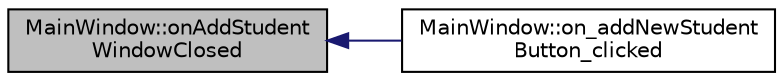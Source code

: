 digraph "MainWindow::onAddStudentWindowClosed"
{
  edge [fontname="Helvetica",fontsize="10",labelfontname="Helvetica",labelfontsize="10"];
  node [fontname="Helvetica",fontsize="10",shape=record];
  rankdir="LR";
  Node1 [label="MainWindow::onAddStudent\lWindowClosed",height=0.2,width=0.4,color="black", fillcolor="grey75", style="filled", fontcolor="black"];
  Node1 -> Node2 [dir="back",color="midnightblue",fontsize="10",style="solid",fontname="Helvetica"];
  Node2 [label="MainWindow::on_addNewStudent\lButton_clicked",height=0.2,width=0.4,color="black", fillcolor="white", style="filled",URL="$class_main_window.html#aaf19111b868ab633946d093bf0c2eb76",tooltip="Open add student window when button is clicked. "];
}
